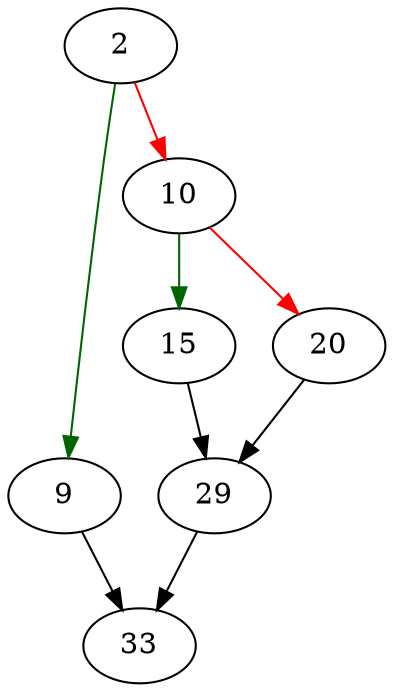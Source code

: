 strict digraph "sqlite3ThreadJoin" {
	// Node definitions.
	2 [entry=true];
	9;
	10;
	33;
	15;
	20;
	29;

	// Edge definitions.
	2 -> 9 [
		color=darkgreen
		cond=true
	];
	2 -> 10 [
		color=red
		cond=false
	];
	9 -> 33;
	10 -> 15 [
		color=darkgreen
		cond=true
	];
	10 -> 20 [
		color=red
		cond=false
	];
	15 -> 29;
	20 -> 29;
	29 -> 33;
}